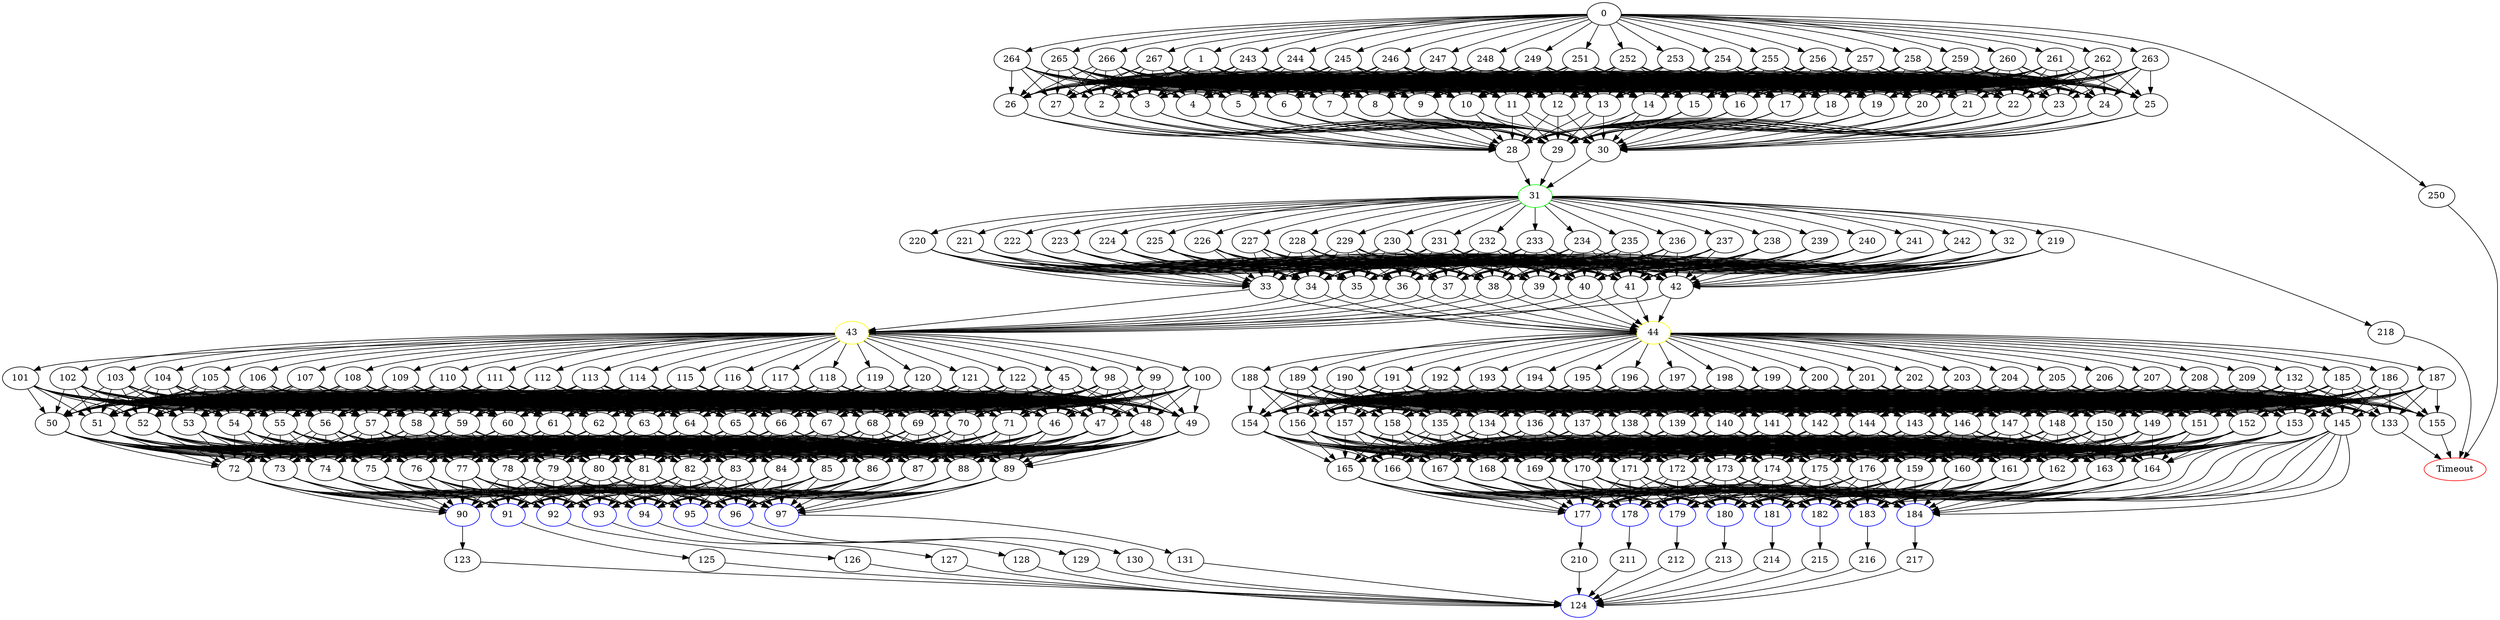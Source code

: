digraph G {
	0 -> 1;
	0 -> 243;
	0 -> 244;
	0 -> 245;
	0 -> 246;
	0 -> 247;
	0 -> 248;
	0 -> 249;
	0 -> 250;
	0 -> 251;
	0 -> 252;
	0 -> 253;
	0 -> 254;
	0 -> 255;
	0 -> 256;
	0 -> 257;
	0 -> 258;
	0 -> 259;
	0 -> 260;
	0 -> 261;
	0 -> 262;
	0 -> 263;
	0 -> 264;
	0 -> 265;
	0 -> 266;
	0 -> 267;
	1 -> 2;
	1 -> 3;
	1 -> 4;
	1 -> 5;
	1 -> 6;
	1 -> 7;
	1 -> 8;
	1 -> 9;
	1 -> 10;
	1 -> 11;
	1 -> 12;
	1 -> 13;
	1 -> 14;
	1 -> 15;
	1 -> 16;
	1 -> 17;
	1 -> 18;
	1 -> 19;
	1 -> 20;
	1 -> 21;
	1 -> 22;
	1 -> 23;
	1 -> 24;
	1 -> 25;
	1 -> 26;
	1 -> 27;
	2 -> 28;
	2 -> 29;
	2 -> 30;
	3 -> 28;
	3 -> 29;
	3 -> 30;
	4 -> 28;
	4 -> 29;
	4 -> 30;
	5 -> 28;
	5 -> 29;
	5 -> 30;
	6 -> 28;
	6 -> 29;
	6 -> 30;
	7 -> 28;
	7 -> 29;
	7 -> 30;
	8 -> 28;
	8 -> 29;
	8 -> 30;
	9 -> 28;
	9 -> 29;
	9 -> 30;
	10 -> 28;
	10 -> 29;
	10 -> 30;
	11 -> 28;
	11 -> 29;
	11 -> 30;
	12 -> 28;
	12 -> 29;
	12 -> 30;
	13 -> 28;
	13 -> 29;
	13 -> 30;
	14 -> 28;
	14 -> 29;
	14 -> 30;
	15 -> 28;
	15 -> 29;
	15 -> 30;
	16 -> 28;
	16 -> 29;
	16 -> 30;
	17 -> 28;
	17 -> 29;
	17 -> 30;
	18 -> 28;
	18 -> 29;
	18 -> 30;
	19 -> 28;
	19 -> 29;
	19 -> 30;
	20 -> 28;
	20 -> 29;
	20 -> 30;
	21 -> 28;
	21 -> 29;
	21 -> 30;
	22 -> 28;
	22 -> 29;
	22 -> 30;
	23 -> 28;
	23 -> 29;
	23 -> 30;
	24 -> 28;
	24 -> 29;
	24 -> 30;
	25 -> 28;
	25 -> 29;
	25 -> 30;
	26 -> 28;
	26 -> 29;
	26 -> 30;
	27 -> 28;
	27 -> 29;
	27 -> 30;
	28 -> "31";
31 [color=green];
	29 -> "31";
31 [color=green];
	30 -> "31";
31 [color=green];
	31 -> 32;
	31 -> 218;
	31 -> 219;
	31 -> 220;
	31 -> 221;
	31 -> 222;
	31 -> 223;
	31 -> 224;
	31 -> 225;
	31 -> 226;
	31 -> 227;
	31 -> 228;
	31 -> 229;
	31 -> 230;
	31 -> 231;
	31 -> 232;
	31 -> 233;
	31 -> 234;
	31 -> 235;
	31 -> 236;
	31 -> 237;
	31 -> 238;
	31 -> 239;
	31 -> 240;
	31 -> 241;
	31 -> 242;
	32 -> 33;
	32 -> 34;
	32 -> 35;
	32 -> 36;
	32 -> 37;
	32 -> 38;
	32 -> 39;
	32 -> 40;
	32 -> 41;
	32 -> 42;
	33 -> "43";
43 [color=yellow];
	33 -> "44";
44 [color=yellow];
	34 -> "43";
43 [color=yellow];
	34 -> "44";
44 [color=yellow];
	35 -> "43";
43 [color=yellow];
	35 -> "44";
44 [color=yellow];
	36 -> "43";
43 [color=yellow];
	36 -> "44";
44 [color=yellow];
	37 -> "43";
43 [color=yellow];
	37 -> "44";
44 [color=yellow];
	38 -> "43";
43 [color=yellow];
	38 -> "44";
44 [color=yellow];
	39 -> "43";
43 [color=yellow];
	39 -> "44";
44 [color=yellow];
	40 -> "43";
43 [color=yellow];
	40 -> "44";
44 [color=yellow];
	41 -> "43";
43 [color=yellow];
	41 -> "44";
44 [color=yellow];
	42 -> "43";
43 [color=yellow];
	42 -> "44";
44 [color=yellow];
	43 -> 45;
	43 -> 98;
	43 -> 99;
	43 -> 100;
	43 -> 101;
	43 -> 102;
	43 -> 103;
	43 -> 104;
	43 -> 105;
	43 -> 106;
	43 -> 107;
	43 -> 108;
	43 -> 109;
	43 -> 110;
	43 -> 111;
	43 -> 112;
	43 -> 113;
	43 -> 114;
	43 -> 115;
	43 -> 116;
	43 -> 117;
	43 -> 118;
	43 -> 119;
	43 -> 120;
	43 -> 121;
	43 -> 122;
	44 -> 132;
	44 -> 185;
	44 -> 186;
	44 -> 187;
	44 -> 188;
	44 -> 189;
	44 -> 190;
	44 -> 191;
	44 -> 192;
	44 -> 193;
	44 -> 194;
	44 -> 195;
	44 -> 196;
	44 -> 197;
	44 -> 198;
	44 -> 199;
	44 -> 200;
	44 -> 201;
	44 -> 202;
	44 -> 203;
	44 -> 204;
	44 -> 205;
	44 -> 206;
	44 -> 207;
	44 -> 208;
	44 -> 209;
	45 -> 46;
	45 -> 47;
	45 -> 48;
	45 -> 49;
	45 -> 50;
	45 -> 51;
	45 -> 52;
	45 -> 53;
	45 -> 54;
	45 -> 55;
	45 -> 56;
	45 -> 57;
	45 -> 58;
	45 -> 59;
	45 -> 60;
	45 -> 61;
	45 -> 62;
	45 -> 63;
	45 -> 64;
	45 -> 65;
	45 -> 66;
	45 -> 67;
	45 -> 68;
	45 -> 69;
	45 -> 70;
	45 -> 71;
	46 -> 72;
	46 -> 73;
	46 -> 74;
	46 -> 75;
	46 -> 76;
	46 -> 77;
	46 -> 78;
	46 -> 79;
	46 -> 80;
	46 -> 81;
	46 -> 82;
	46 -> 83;
	46 -> 84;
	46 -> 85;
	46 -> 86;
	46 -> 87;
	46 -> 88;
	46 -> 89;
	47 -> 72;
	47 -> 73;
	47 -> 74;
	47 -> 75;
	47 -> 76;
	47 -> 77;
	47 -> 78;
	47 -> 79;
	47 -> 80;
	47 -> 81;
	47 -> 82;
	47 -> 83;
	47 -> 84;
	47 -> 85;
	47 -> 86;
	47 -> 87;
	47 -> 88;
	47 -> 89;
	48 -> 72;
	48 -> 73;
	48 -> 74;
	48 -> 75;
	48 -> 76;
	48 -> 77;
	48 -> 78;
	48 -> 79;
	48 -> 80;
	48 -> 81;
	48 -> 82;
	48 -> 83;
	48 -> 84;
	48 -> 85;
	48 -> 86;
	48 -> 87;
	48 -> 88;
	48 -> 89;
	49 -> 72;
	49 -> 73;
	49 -> 74;
	49 -> 75;
	49 -> 76;
	49 -> 77;
	49 -> 78;
	49 -> 79;
	49 -> 80;
	49 -> 81;
	49 -> 82;
	49 -> 83;
	49 -> 84;
	49 -> 85;
	49 -> 86;
	49 -> 87;
	49 -> 88;
	49 -> 89;
	50 -> 72;
	50 -> 73;
	50 -> 74;
	50 -> 75;
	50 -> 76;
	50 -> 77;
	50 -> 78;
	50 -> 79;
	50 -> 80;
	50 -> 81;
	50 -> 82;
	50 -> 83;
	50 -> 84;
	50 -> 85;
	50 -> 86;
	50 -> 87;
	50 -> 88;
	50 -> 89;
	51 -> 72;
	51 -> 73;
	51 -> 74;
	51 -> 75;
	51 -> 76;
	51 -> 77;
	51 -> 78;
	51 -> 79;
	51 -> 80;
	51 -> 81;
	51 -> 82;
	51 -> 83;
	51 -> 84;
	51 -> 85;
	51 -> 86;
	51 -> 87;
	51 -> 88;
	51 -> 89;
	52 -> 72;
	52 -> 73;
	52 -> 74;
	52 -> 75;
	52 -> 76;
	52 -> 77;
	52 -> 78;
	52 -> 79;
	52 -> 80;
	52 -> 81;
	52 -> 82;
	52 -> 83;
	52 -> 84;
	52 -> 85;
	52 -> 86;
	52 -> 87;
	52 -> 88;
	52 -> 89;
	53 -> 72;
	53 -> 73;
	53 -> 74;
	53 -> 75;
	53 -> 76;
	53 -> 77;
	53 -> 78;
	53 -> 79;
	53 -> 80;
	53 -> 81;
	53 -> 82;
	53 -> 83;
	53 -> 84;
	53 -> 85;
	53 -> 86;
	53 -> 87;
	53 -> 88;
	53 -> 89;
	54 -> 72;
	54 -> 73;
	54 -> 74;
	54 -> 75;
	54 -> 76;
	54 -> 77;
	54 -> 78;
	54 -> 79;
	54 -> 80;
	54 -> 81;
	54 -> 82;
	54 -> 83;
	54 -> 84;
	54 -> 85;
	54 -> 86;
	54 -> 87;
	54 -> 88;
	54 -> 89;
	55 -> 72;
	55 -> 73;
	55 -> 74;
	55 -> 75;
	55 -> 76;
	55 -> 77;
	55 -> 78;
	55 -> 79;
	55 -> 80;
	55 -> 81;
	55 -> 82;
	55 -> 83;
	55 -> 84;
	55 -> 85;
	55 -> 86;
	55 -> 87;
	55 -> 88;
	55 -> 89;
	56 -> 72;
	56 -> 73;
	56 -> 74;
	56 -> 75;
	56 -> 76;
	56 -> 77;
	56 -> 78;
	56 -> 79;
	56 -> 80;
	56 -> 81;
	56 -> 82;
	56 -> 83;
	56 -> 84;
	56 -> 85;
	56 -> 86;
	56 -> 87;
	56 -> 88;
	56 -> 89;
	57 -> 72;
	57 -> 73;
	57 -> 74;
	57 -> 75;
	57 -> 76;
	57 -> 77;
	57 -> 78;
	57 -> 79;
	57 -> 80;
	57 -> 81;
	57 -> 82;
	57 -> 83;
	57 -> 84;
	57 -> 85;
	57 -> 86;
	57 -> 87;
	57 -> 88;
	57 -> 89;
	58 -> 72;
	58 -> 73;
	58 -> 74;
	58 -> 75;
	58 -> 76;
	58 -> 77;
	58 -> 78;
	58 -> 79;
	58 -> 80;
	58 -> 81;
	58 -> 82;
	58 -> 83;
	58 -> 84;
	58 -> 85;
	58 -> 86;
	58 -> 87;
	58 -> 88;
	58 -> 89;
	59 -> 72;
	59 -> 73;
	59 -> 74;
	59 -> 75;
	59 -> 76;
	59 -> 77;
	59 -> 78;
	59 -> 79;
	59 -> 80;
	59 -> 81;
	59 -> 82;
	59 -> 83;
	59 -> 84;
	59 -> 85;
	59 -> 86;
	59 -> 87;
	59 -> 88;
	59 -> 89;
	60 -> 72;
	60 -> 73;
	60 -> 74;
	60 -> 75;
	60 -> 76;
	60 -> 77;
	60 -> 78;
	60 -> 79;
	60 -> 80;
	60 -> 81;
	60 -> 82;
	60 -> 83;
	60 -> 84;
	60 -> 85;
	60 -> 86;
	60 -> 87;
	60 -> 88;
	60 -> 89;
	61 -> 72;
	61 -> 73;
	61 -> 74;
	61 -> 75;
	61 -> 76;
	61 -> 77;
	61 -> 78;
	61 -> 79;
	61 -> 80;
	61 -> 81;
	61 -> 82;
	61 -> 83;
	61 -> 84;
	61 -> 85;
	61 -> 86;
	61 -> 87;
	61 -> 88;
	61 -> 89;
	62 -> 72;
	62 -> 73;
	62 -> 74;
	62 -> 75;
	62 -> 76;
	62 -> 77;
	62 -> 78;
	62 -> 79;
	62 -> 80;
	62 -> 81;
	62 -> 82;
	62 -> 83;
	62 -> 84;
	62 -> 85;
	62 -> 86;
	62 -> 87;
	62 -> 88;
	62 -> 89;
	63 -> 72;
	63 -> 73;
	63 -> 74;
	63 -> 75;
	63 -> 76;
	63 -> 77;
	63 -> 78;
	63 -> 79;
	63 -> 80;
	63 -> 81;
	63 -> 82;
	63 -> 83;
	63 -> 84;
	63 -> 85;
	63 -> 86;
	63 -> 87;
	63 -> 88;
	63 -> 89;
	64 -> 72;
	64 -> 73;
	64 -> 74;
	64 -> 75;
	64 -> 76;
	64 -> 77;
	64 -> 78;
	64 -> 79;
	64 -> 80;
	64 -> 81;
	64 -> 82;
	64 -> 83;
	64 -> 84;
	64 -> 85;
	64 -> 86;
	64 -> 87;
	64 -> 88;
	64 -> 89;
	65 -> 72;
	65 -> 73;
	65 -> 74;
	65 -> 75;
	65 -> 76;
	65 -> 77;
	65 -> 78;
	65 -> 79;
	65 -> 80;
	65 -> 81;
	65 -> 82;
	65 -> 83;
	65 -> 84;
	65 -> 85;
	65 -> 86;
	65 -> 87;
	65 -> 88;
	65 -> 89;
	66 -> 72;
	66 -> 73;
	66 -> 74;
	66 -> 75;
	66 -> 76;
	66 -> 77;
	66 -> 78;
	66 -> 79;
	66 -> 80;
	66 -> 81;
	66 -> 82;
	66 -> 83;
	66 -> 84;
	66 -> 85;
	66 -> 86;
	66 -> 87;
	66 -> 88;
	66 -> 89;
	67 -> 72;
	67 -> 73;
	67 -> 74;
	67 -> 75;
	67 -> 76;
	67 -> 77;
	67 -> 78;
	67 -> 79;
	67 -> 80;
	67 -> 81;
	67 -> 82;
	67 -> 83;
	67 -> 84;
	67 -> 85;
	67 -> 86;
	67 -> 87;
	67 -> 88;
	67 -> 89;
	68 -> 72;
	68 -> 73;
	68 -> 74;
	68 -> 75;
	68 -> 76;
	68 -> 77;
	68 -> 78;
	68 -> 79;
	68 -> 80;
	68 -> 81;
	68 -> 82;
	68 -> 83;
	68 -> 84;
	68 -> 85;
	68 -> 86;
	68 -> 87;
	68 -> 88;
	68 -> 89;
	69 -> 72;
	69 -> 73;
	69 -> 74;
	69 -> 75;
	69 -> 76;
	69 -> 77;
	69 -> 78;
	69 -> 79;
	69 -> 80;
	69 -> 81;
	69 -> 82;
	69 -> 83;
	69 -> 84;
	69 -> 85;
	69 -> 86;
	69 -> 87;
	69 -> 88;
	69 -> 89;
	70 -> 72;
	70 -> 73;
	70 -> 74;
	70 -> 75;
	70 -> 76;
	70 -> 77;
	70 -> 78;
	70 -> 79;
	70 -> 80;
	70 -> 81;
	70 -> 82;
	70 -> 83;
	70 -> 84;
	70 -> 85;
	70 -> 86;
	70 -> 87;
	70 -> 88;
	70 -> 89;
	71 -> 72;
	71 -> 73;
	71 -> 74;
	71 -> 75;
	71 -> 76;
	71 -> 77;
	71 -> 78;
	71 -> 79;
	71 -> 80;
	71 -> 81;
	71 -> 82;
	71 -> 83;
	71 -> 84;
	71 -> 85;
	71 -> 86;
	71 -> 87;
	71 -> 88;
	71 -> 89;
	72 -> "90";
90 [color=blue];
	72 -> "91";
91 [color=blue];
	72 -> "92";
92 [color=blue];
	72 -> "93";
93 [color=blue];
	72 -> "94";
94 [color=blue];
	72 -> "95";
95 [color=blue];
	72 -> "96";
96 [color=blue];
	72 -> "97";
97 [color=blue];
	73 -> "90";
90 [color=blue];
	73 -> "91";
91 [color=blue];
	73 -> "92";
92 [color=blue];
	73 -> "93";
93 [color=blue];
	73 -> "94";
94 [color=blue];
	73 -> "95";
95 [color=blue];
	73 -> "96";
96 [color=blue];
	73 -> "97";
97 [color=blue];
	74 -> "90";
90 [color=blue];
	74 -> "91";
91 [color=blue];
	74 -> "92";
92 [color=blue];
	74 -> "93";
93 [color=blue];
	74 -> "94";
94 [color=blue];
	74 -> "95";
95 [color=blue];
	74 -> "96";
96 [color=blue];
	74 -> "97";
97 [color=blue];
	75 -> "90";
90 [color=blue];
	75 -> "91";
91 [color=blue];
	75 -> "92";
92 [color=blue];
	75 -> "93";
93 [color=blue];
	75 -> "94";
94 [color=blue];
	75 -> "95";
95 [color=blue];
	75 -> "96";
96 [color=blue];
	75 -> "97";
97 [color=blue];
	76 -> "90";
90 [color=blue];
	76 -> "91";
91 [color=blue];
	76 -> "92";
92 [color=blue];
	76 -> "93";
93 [color=blue];
	76 -> "94";
94 [color=blue];
	76 -> "95";
95 [color=blue];
	76 -> "96";
96 [color=blue];
	76 -> "97";
97 [color=blue];
	77 -> "90";
90 [color=blue];
	77 -> "91";
91 [color=blue];
	77 -> "92";
92 [color=blue];
	77 -> "93";
93 [color=blue];
	77 -> "94";
94 [color=blue];
	77 -> "95";
95 [color=blue];
	77 -> "96";
96 [color=blue];
	77 -> "97";
97 [color=blue];
	78 -> "90";
90 [color=blue];
	78 -> "91";
91 [color=blue];
	78 -> "92";
92 [color=blue];
	78 -> "93";
93 [color=blue];
	78 -> "94";
94 [color=blue];
	78 -> "95";
95 [color=blue];
	78 -> "96";
96 [color=blue];
	78 -> "97";
97 [color=blue];
	79 -> "90";
90 [color=blue];
	79 -> "91";
91 [color=blue];
	79 -> "92";
92 [color=blue];
	79 -> "93";
93 [color=blue];
	79 -> "94";
94 [color=blue];
	79 -> "95";
95 [color=blue];
	79 -> "96";
96 [color=blue];
	79 -> "97";
97 [color=blue];
	80 -> "90";
90 [color=blue];
	80 -> "91";
91 [color=blue];
	80 -> "92";
92 [color=blue];
	80 -> "93";
93 [color=blue];
	80 -> "94";
94 [color=blue];
	80 -> "95";
95 [color=blue];
	80 -> "96";
96 [color=blue];
	80 -> "97";
97 [color=blue];
	81 -> "90";
90 [color=blue];
	81 -> "91";
91 [color=blue];
	81 -> "92";
92 [color=blue];
	81 -> "93";
93 [color=blue];
	81 -> "94";
94 [color=blue];
	81 -> "95";
95 [color=blue];
	81 -> "96";
96 [color=blue];
	81 -> "97";
97 [color=blue];
	82 -> "90";
90 [color=blue];
	82 -> "91";
91 [color=blue];
	82 -> "92";
92 [color=blue];
	82 -> "93";
93 [color=blue];
	82 -> "94";
94 [color=blue];
	82 -> "95";
95 [color=blue];
	82 -> "96";
96 [color=blue];
	82 -> "97";
97 [color=blue];
	83 -> "90";
90 [color=blue];
	83 -> "91";
91 [color=blue];
	83 -> "92";
92 [color=blue];
	83 -> "93";
93 [color=blue];
	83 -> "94";
94 [color=blue];
	83 -> "95";
95 [color=blue];
	83 -> "96";
96 [color=blue];
	83 -> "97";
97 [color=blue];
	84 -> "90";
90 [color=blue];
	84 -> "91";
91 [color=blue];
	84 -> "92";
92 [color=blue];
	84 -> "93";
93 [color=blue];
	84 -> "94";
94 [color=blue];
	84 -> "95";
95 [color=blue];
	84 -> "96";
96 [color=blue];
	84 -> "97";
97 [color=blue];
	85 -> "90";
90 [color=blue];
	85 -> "91";
91 [color=blue];
	85 -> "92";
92 [color=blue];
	85 -> "93";
93 [color=blue];
	85 -> "94";
94 [color=blue];
	85 -> "95";
95 [color=blue];
	85 -> "96";
96 [color=blue];
	85 -> "97";
97 [color=blue];
	86 -> "90";
90 [color=blue];
	86 -> "91";
91 [color=blue];
	86 -> "92";
92 [color=blue];
	86 -> "93";
93 [color=blue];
	86 -> "94";
94 [color=blue];
	86 -> "95";
95 [color=blue];
	86 -> "96";
96 [color=blue];
	86 -> "97";
97 [color=blue];
	87 -> "90";
90 [color=blue];
	87 -> "91";
91 [color=blue];
	87 -> "92";
92 [color=blue];
	87 -> "93";
93 [color=blue];
	87 -> "94";
94 [color=blue];
	87 -> "95";
95 [color=blue];
	87 -> "96";
96 [color=blue];
	87 -> "97";
97 [color=blue];
	88 -> "90";
90 [color=blue];
	88 -> "91";
91 [color=blue];
	88 -> "92";
92 [color=blue];
	88 -> "93";
93 [color=blue];
	88 -> "94";
94 [color=blue];
	88 -> "95";
95 [color=blue];
	88 -> "96";
96 [color=blue];
	88 -> "97";
97 [color=blue];
	89 -> "90";
90 [color=blue];
	89 -> "91";
91 [color=blue];
	89 -> "92";
92 [color=blue];
	89 -> "93";
93 [color=blue];
	89 -> "94";
94 [color=blue];
	89 -> "95";
95 [color=blue];
	89 -> "96";
96 [color=blue];
	89 -> "97";
97 [color=blue];
	90 -> 123;
	91 -> 125;
	92 -> 126;
	93 -> 127;
	94 -> 128;
	95 -> 129;
	96 -> 130;
	97 -> 131;
	98 -> 46;
	98 -> 47;
	98 -> 48;
	98 -> 49;
	98 -> 50;
	98 -> 51;
	98 -> 52;
	98 -> 53;
	98 -> 54;
	98 -> 55;
	98 -> 56;
	98 -> 57;
	98 -> 58;
	98 -> 59;
	98 -> 60;
	98 -> 61;
	98 -> 62;
	98 -> 63;
	98 -> 64;
	98 -> 65;
	98 -> 66;
	98 -> 67;
	98 -> 68;
	98 -> 69;
	98 -> 70;
	98 -> 71;
	99 -> 46;
	99 -> 47;
	99 -> 48;
	99 -> 49;
	99 -> 50;
	99 -> 51;
	99 -> 52;
	99 -> 53;
	99 -> 54;
	99 -> 55;
	99 -> 56;
	99 -> 57;
	99 -> 58;
	99 -> 59;
	99 -> 60;
	99 -> 61;
	99 -> 62;
	99 -> 63;
	99 -> 64;
	99 -> 65;
	99 -> 66;
	99 -> 67;
	99 -> 68;
	99 -> 69;
	99 -> 70;
	99 -> 71;
	100 -> 46;
	100 -> 47;
	100 -> 48;
	100 -> 49;
	100 -> 50;
	100 -> 51;
	100 -> 52;
	100 -> 53;
	100 -> 54;
	100 -> 55;
	100 -> 56;
	100 -> 57;
	100 -> 58;
	100 -> 59;
	100 -> 60;
	100 -> 61;
	100 -> 62;
	100 -> 63;
	100 -> 64;
	100 -> 65;
	100 -> 66;
	100 -> 67;
	100 -> 68;
	100 -> 69;
	100 -> 70;
	100 -> 71;
	101 -> 46;
	101 -> 47;
	101 -> 48;
	101 -> 49;
	101 -> 50;
	101 -> 51;
	101 -> 52;
	101 -> 53;
	101 -> 54;
	101 -> 55;
	101 -> 56;
	101 -> 57;
	101 -> 58;
	101 -> 59;
	101 -> 60;
	101 -> 61;
	101 -> 62;
	101 -> 63;
	101 -> 64;
	101 -> 65;
	101 -> 66;
	101 -> 67;
	101 -> 68;
	101 -> 69;
	101 -> 70;
	101 -> 71;
	102 -> 46;
	102 -> 47;
	102 -> 48;
	102 -> 49;
	102 -> 50;
	102 -> 51;
	102 -> 52;
	102 -> 53;
	102 -> 54;
	102 -> 55;
	102 -> 56;
	102 -> 57;
	102 -> 58;
	102 -> 59;
	102 -> 60;
	102 -> 61;
	102 -> 62;
	102 -> 63;
	102 -> 64;
	102 -> 65;
	102 -> 66;
	102 -> 67;
	102 -> 68;
	102 -> 69;
	102 -> 70;
	102 -> 71;
	103 -> 46;
	103 -> 47;
	103 -> 48;
	103 -> 49;
	103 -> 50;
	103 -> 51;
	103 -> 52;
	103 -> 53;
	103 -> 54;
	103 -> 55;
	103 -> 56;
	103 -> 57;
	103 -> 58;
	103 -> 59;
	103 -> 60;
	103 -> 61;
	103 -> 62;
	103 -> 63;
	103 -> 64;
	103 -> 65;
	103 -> 66;
	103 -> 67;
	103 -> 68;
	103 -> 69;
	103 -> 70;
	103 -> 71;
	104 -> 46;
	104 -> 47;
	104 -> 48;
	104 -> 49;
	104 -> 50;
	104 -> 51;
	104 -> 52;
	104 -> 53;
	104 -> 54;
	104 -> 55;
	104 -> 56;
	104 -> 57;
	104 -> 58;
	104 -> 59;
	104 -> 60;
	104 -> 61;
	104 -> 62;
	104 -> 63;
	104 -> 64;
	104 -> 65;
	104 -> 66;
	104 -> 67;
	104 -> 68;
	104 -> 69;
	104 -> 70;
	104 -> 71;
	105 -> 46;
	105 -> 47;
	105 -> 48;
	105 -> 49;
	105 -> 50;
	105 -> 51;
	105 -> 52;
	105 -> 53;
	105 -> 54;
	105 -> 55;
	105 -> 56;
	105 -> 57;
	105 -> 58;
	105 -> 59;
	105 -> 60;
	105 -> 61;
	105 -> 62;
	105 -> 63;
	105 -> 64;
	105 -> 65;
	105 -> 66;
	105 -> 67;
	105 -> 68;
	105 -> 69;
	105 -> 70;
	105 -> 71;
	106 -> 46;
	106 -> 47;
	106 -> 48;
	106 -> 49;
	106 -> 50;
	106 -> 51;
	106 -> 52;
	106 -> 53;
	106 -> 54;
	106 -> 55;
	106 -> 56;
	106 -> 57;
	106 -> 58;
	106 -> 59;
	106 -> 60;
	106 -> 61;
	106 -> 62;
	106 -> 63;
	106 -> 64;
	106 -> 65;
	106 -> 66;
	106 -> 67;
	106 -> 68;
	106 -> 69;
	106 -> 70;
	106 -> 71;
	107 -> 46;
	107 -> 47;
	107 -> 48;
	107 -> 49;
	107 -> 50;
	107 -> 51;
	107 -> 52;
	107 -> 53;
	107 -> 54;
	107 -> 55;
	107 -> 56;
	107 -> 57;
	107 -> 58;
	107 -> 59;
	107 -> 60;
	107 -> 61;
	107 -> 62;
	107 -> 63;
	107 -> 64;
	107 -> 65;
	107 -> 66;
	107 -> 67;
	107 -> 68;
	107 -> 69;
	107 -> 70;
	107 -> 71;
	108 -> 46;
	108 -> 47;
	108 -> 48;
	108 -> 49;
	108 -> 50;
	108 -> 51;
	108 -> 52;
	108 -> 53;
	108 -> 54;
	108 -> 55;
	108 -> 56;
	108 -> 57;
	108 -> 58;
	108 -> 59;
	108 -> 60;
	108 -> 61;
	108 -> 62;
	108 -> 63;
	108 -> 64;
	108 -> 65;
	108 -> 66;
	108 -> 67;
	108 -> 68;
	108 -> 69;
	108 -> 70;
	108 -> 71;
	109 -> 46;
	109 -> 47;
	109 -> 48;
	109 -> 49;
	109 -> 50;
	109 -> 51;
	109 -> 52;
	109 -> 53;
	109 -> 54;
	109 -> 55;
	109 -> 56;
	109 -> 57;
	109 -> 58;
	109 -> 59;
	109 -> 60;
	109 -> 61;
	109 -> 62;
	109 -> 63;
	109 -> 64;
	109 -> 65;
	109 -> 66;
	109 -> 67;
	109 -> 68;
	109 -> 69;
	109 -> 70;
	109 -> 71;
	110 -> 46;
	110 -> 47;
	110 -> 48;
	110 -> 49;
	110 -> 50;
	110 -> 51;
	110 -> 52;
	110 -> 53;
	110 -> 54;
	110 -> 55;
	110 -> 56;
	110 -> 57;
	110 -> 58;
	110 -> 59;
	110 -> 60;
	110 -> 61;
	110 -> 62;
	110 -> 63;
	110 -> 64;
	110 -> 65;
	110 -> 66;
	110 -> 67;
	110 -> 68;
	110 -> 69;
	110 -> 70;
	110 -> 71;
	111 -> 46;
	111 -> 47;
	111 -> 48;
	111 -> 49;
	111 -> 50;
	111 -> 51;
	111 -> 52;
	111 -> 53;
	111 -> 54;
	111 -> 55;
	111 -> 56;
	111 -> 57;
	111 -> 58;
	111 -> 59;
	111 -> 60;
	111 -> 61;
	111 -> 62;
	111 -> 63;
	111 -> 64;
	111 -> 65;
	111 -> 66;
	111 -> 67;
	111 -> 68;
	111 -> 69;
	111 -> 70;
	111 -> 71;
	112 -> 46;
	112 -> 47;
	112 -> 48;
	112 -> 49;
	112 -> 50;
	112 -> 51;
	112 -> 52;
	112 -> 53;
	112 -> 54;
	112 -> 55;
	112 -> 56;
	112 -> 57;
	112 -> 58;
	112 -> 59;
	112 -> 60;
	112 -> 61;
	112 -> 62;
	112 -> 63;
	112 -> 64;
	112 -> 65;
	112 -> 66;
	112 -> 67;
	112 -> 68;
	112 -> 69;
	112 -> 70;
	112 -> 71;
	113 -> 46;
	113 -> 47;
	113 -> 48;
	113 -> 49;
	113 -> 50;
	113 -> 51;
	113 -> 52;
	113 -> 53;
	113 -> 54;
	113 -> 55;
	113 -> 56;
	113 -> 57;
	113 -> 58;
	113 -> 59;
	113 -> 60;
	113 -> 61;
	113 -> 62;
	113 -> 63;
	113 -> 64;
	113 -> 65;
	113 -> 66;
	113 -> 67;
	113 -> 68;
	113 -> 69;
	113 -> 70;
	113 -> 71;
	114 -> 46;
	114 -> 47;
	114 -> 48;
	114 -> 49;
	114 -> 50;
	114 -> 51;
	114 -> 52;
	114 -> 53;
	114 -> 54;
	114 -> 55;
	114 -> 56;
	114 -> 57;
	114 -> 58;
	114 -> 59;
	114 -> 60;
	114 -> 61;
	114 -> 62;
	114 -> 63;
	114 -> 64;
	114 -> 65;
	114 -> 66;
	114 -> 67;
	114 -> 68;
	114 -> 69;
	114 -> 70;
	114 -> 71;
	115 -> 46;
	115 -> 47;
	115 -> 48;
	115 -> 49;
	115 -> 50;
	115 -> 51;
	115 -> 52;
	115 -> 53;
	115 -> 54;
	115 -> 55;
	115 -> 56;
	115 -> 57;
	115 -> 58;
	115 -> 59;
	115 -> 60;
	115 -> 61;
	115 -> 62;
	115 -> 63;
	115 -> 64;
	115 -> 65;
	115 -> 66;
	115 -> 67;
	115 -> 68;
	115 -> 69;
	115 -> 70;
	115 -> 71;
	116 -> 46;
	116 -> 47;
	116 -> 48;
	116 -> 49;
	116 -> 50;
	116 -> 51;
	116 -> 52;
	116 -> 53;
	116 -> 54;
	116 -> 55;
	116 -> 56;
	116 -> 57;
	116 -> 58;
	116 -> 59;
	116 -> 60;
	116 -> 61;
	116 -> 62;
	116 -> 63;
	116 -> 64;
	116 -> 65;
	116 -> 66;
	116 -> 67;
	116 -> 68;
	116 -> 69;
	116 -> 70;
	116 -> 71;
	117 -> 46;
	117 -> 47;
	117 -> 48;
	117 -> 49;
	117 -> 50;
	117 -> 51;
	117 -> 52;
	117 -> 53;
	117 -> 54;
	117 -> 55;
	117 -> 56;
	117 -> 57;
	117 -> 58;
	117 -> 59;
	117 -> 60;
	117 -> 61;
	117 -> 62;
	117 -> 63;
	117 -> 64;
	117 -> 65;
	117 -> 66;
	117 -> 67;
	117 -> 68;
	117 -> 69;
	117 -> 70;
	117 -> 71;
	118 -> 46;
	118 -> 47;
	118 -> 48;
	118 -> 49;
	118 -> 50;
	118 -> 51;
	118 -> 52;
	118 -> 53;
	118 -> 54;
	118 -> 55;
	118 -> 56;
	118 -> 57;
	118 -> 58;
	118 -> 59;
	118 -> 60;
	118 -> 61;
	118 -> 62;
	118 -> 63;
	118 -> 64;
	118 -> 65;
	118 -> 66;
	118 -> 67;
	118 -> 68;
	118 -> 69;
	118 -> 70;
	118 -> 71;
	119 -> 46;
	119 -> 47;
	119 -> 48;
	119 -> 49;
	119 -> 50;
	119 -> 51;
	119 -> 52;
	119 -> 53;
	119 -> 54;
	119 -> 55;
	119 -> 56;
	119 -> 57;
	119 -> 58;
	119 -> 59;
	119 -> 60;
	119 -> 61;
	119 -> 62;
	119 -> 63;
	119 -> 64;
	119 -> 65;
	119 -> 66;
	119 -> 67;
	119 -> 68;
	119 -> 69;
	119 -> 70;
	119 -> 71;
	120 -> 46;
	120 -> 47;
	120 -> 48;
	120 -> 49;
	120 -> 50;
	120 -> 51;
	120 -> 52;
	120 -> 53;
	120 -> 54;
	120 -> 55;
	120 -> 56;
	120 -> 57;
	120 -> 58;
	120 -> 59;
	120 -> 60;
	120 -> 61;
	120 -> 62;
	120 -> 63;
	120 -> 64;
	120 -> 65;
	120 -> 66;
	120 -> 67;
	120 -> 68;
	120 -> 69;
	120 -> 70;
	120 -> 71;
	121 -> 46;
	121 -> 47;
	121 -> 48;
	121 -> 49;
	121 -> 50;
	121 -> 51;
	121 -> 52;
	121 -> 53;
	121 -> 54;
	121 -> 55;
	121 -> 56;
	121 -> 57;
	121 -> 58;
	121 -> 59;
	121 -> 60;
	121 -> 61;
	121 -> 62;
	121 -> 63;
	121 -> 64;
	121 -> 65;
	121 -> 66;
	121 -> 67;
	121 -> 68;
	121 -> 69;
	121 -> 70;
	121 -> 71;
	122 -> 46;
	122 -> 47;
	122 -> 48;
	122 -> 49;
	122 -> 50;
	122 -> 51;
	122 -> 52;
	122 -> 53;
	122 -> 54;
	122 -> 55;
	122 -> 56;
	122 -> 57;
	122 -> 58;
	122 -> 59;
	122 -> 60;
	122 -> 61;
	122 -> 62;
	122 -> 63;
	122 -> 64;
	122 -> 65;
	122 -> 66;
	122 -> 67;
	122 -> 68;
	122 -> 69;
	122 -> 70;
	122 -> 71;
	123 -> "124";
124 [color=blue];
	125 -> "124";
124 [color=blue];
	126 -> "124";
124 [color=blue];
	127 -> "124";
124 [color=blue];
	128 -> "124";
124 [color=blue];
	129 -> "124";
124 [color=blue];
	130 -> "124";
124 [color=blue];
	131 -> "124";
124 [color=blue];
	132 -> 133;
	132 -> 134;
	132 -> 135;
	132 -> 136;
	132 -> 137;
	132 -> 138;
	132 -> 139;
	132 -> 140;
	132 -> 141;
	132 -> 142;
	132 -> 143;
	132 -> 144;
	132 -> 145;
	132 -> 146;
	132 -> 147;
	132 -> 148;
	132 -> 149;
	132 -> 150;
	132 -> 151;
	132 -> 152;
	132 -> 153;
	132 -> 154;
	132 -> 155;
	132 -> 156;
	132 -> 157;
	132 -> 158;
	133 -> "Timeout";
Timeout [color=red];
	134 -> 159;
	134 -> 160;
	134 -> 161;
	134 -> 162;
	134 -> 163;
	134 -> 164;
	134 -> 165;
	134 -> 166;
	134 -> 167;
	134 -> 168;
	134 -> 169;
	134 -> 170;
	134 -> 171;
	134 -> 172;
	134 -> 173;
	134 -> 174;
	134 -> 175;
	134 -> 176;
	135 -> 159;
	135 -> 160;
	135 -> 161;
	135 -> 162;
	135 -> 163;
	135 -> 164;
	135 -> 165;
	135 -> 166;
	135 -> 167;
	135 -> 168;
	135 -> 169;
	135 -> 170;
	135 -> 171;
	135 -> 172;
	135 -> 173;
	135 -> 174;
	135 -> 175;
	135 -> 176;
	136 -> 159;
	136 -> 160;
	136 -> 161;
	136 -> 162;
	136 -> 163;
	136 -> 164;
	136 -> 165;
	136 -> 166;
	136 -> 167;
	136 -> 168;
	136 -> 169;
	136 -> 170;
	136 -> 171;
	136 -> 172;
	136 -> 173;
	136 -> 174;
	136 -> 175;
	136 -> 176;
	137 -> 159;
	137 -> 160;
	137 -> 161;
	137 -> 162;
	137 -> 163;
	137 -> 164;
	137 -> 165;
	137 -> 166;
	137 -> 167;
	137 -> 168;
	137 -> 169;
	137 -> 170;
	137 -> 171;
	137 -> 172;
	137 -> 173;
	137 -> 174;
	137 -> 175;
	137 -> 176;
	138 -> 159;
	138 -> 160;
	138 -> 161;
	138 -> 162;
	138 -> 163;
	138 -> 164;
	138 -> 165;
	138 -> 166;
	138 -> 167;
	138 -> 168;
	138 -> 169;
	138 -> 170;
	138 -> 171;
	138 -> 172;
	138 -> 173;
	138 -> 174;
	138 -> 175;
	138 -> 176;
	139 -> 159;
	139 -> 160;
	139 -> 161;
	139 -> 162;
	139 -> 163;
	139 -> 164;
	139 -> 165;
	139 -> 166;
	139 -> 167;
	139 -> 168;
	139 -> 169;
	139 -> 170;
	139 -> 171;
	139 -> 172;
	139 -> 173;
	139 -> 174;
	139 -> 175;
	139 -> 176;
	140 -> 159;
	140 -> 160;
	140 -> 161;
	140 -> 162;
	140 -> 163;
	140 -> 164;
	140 -> 165;
	140 -> 166;
	140 -> 167;
	140 -> 168;
	140 -> 169;
	140 -> 170;
	140 -> 171;
	140 -> 172;
	140 -> 173;
	140 -> 174;
	140 -> 175;
	140 -> 176;
	141 -> 159;
	141 -> 160;
	141 -> 161;
	141 -> 162;
	141 -> 163;
	141 -> 164;
	141 -> 165;
	141 -> 166;
	141 -> 167;
	141 -> 168;
	141 -> 169;
	141 -> 170;
	141 -> 171;
	141 -> 172;
	141 -> 173;
	141 -> 174;
	141 -> 175;
	141 -> 176;
	142 -> 159;
	142 -> 160;
	142 -> 161;
	142 -> 162;
	142 -> 163;
	142 -> 164;
	142 -> 165;
	142 -> 166;
	142 -> 167;
	142 -> 168;
	142 -> 169;
	142 -> 170;
	142 -> 171;
	142 -> 172;
	142 -> 173;
	142 -> 174;
	142 -> 175;
	142 -> 176;
	143 -> 159;
	143 -> 160;
	143 -> 161;
	143 -> 162;
	143 -> 163;
	143 -> 164;
	143 -> 165;
	143 -> 166;
	143 -> 167;
	143 -> 168;
	143 -> 169;
	143 -> 170;
	143 -> 171;
	143 -> 172;
	143 -> 173;
	143 -> 174;
	143 -> 175;
	143 -> 176;
	144 -> 159;
	144 -> 160;
	144 -> 161;
	144 -> 162;
	144 -> 163;
	144 -> 164;
	144 -> 165;
	144 -> 166;
	144 -> 167;
	144 -> 168;
	144 -> 169;
	144 -> 170;
	144 -> 171;
	144 -> 172;
	144 -> 173;
	144 -> 174;
	144 -> 175;
	144 -> 176;
	145 -> "177";
177 [color=blue];
	145 -> "178";
178 [color=blue];
	145 -> "179";
179 [color=blue];
	145 -> "180";
180 [color=blue];
	145 -> "181";
181 [color=blue];
	145 -> "182";
182 [color=blue];
	145 -> "183";
183 [color=blue];
	145 -> "184";
184 [color=blue];
	146 -> 159;
	146 -> 160;
	146 -> 161;
	146 -> 162;
	146 -> 163;
	146 -> 164;
	146 -> 165;
	146 -> 166;
	146 -> 167;
	146 -> 168;
	146 -> 169;
	146 -> 170;
	146 -> 171;
	146 -> 172;
	146 -> 173;
	146 -> 174;
	146 -> 175;
	146 -> 176;
	147 -> 159;
	147 -> 160;
	147 -> 161;
	147 -> 162;
	147 -> 163;
	147 -> 164;
	147 -> 165;
	147 -> 166;
	147 -> 167;
	147 -> 168;
	147 -> 169;
	147 -> 170;
	147 -> 171;
	147 -> 172;
	147 -> 173;
	147 -> 174;
	147 -> 175;
	147 -> 176;
	148 -> 159;
	148 -> 160;
	148 -> 161;
	148 -> 162;
	148 -> 163;
	148 -> 164;
	148 -> 165;
	148 -> 166;
	148 -> 167;
	148 -> 168;
	148 -> 169;
	148 -> 170;
	148 -> 171;
	148 -> 172;
	148 -> 173;
	148 -> 174;
	148 -> 175;
	148 -> 176;
	149 -> 159;
	149 -> 160;
	149 -> 161;
	149 -> 162;
	149 -> 163;
	149 -> 164;
	149 -> 165;
	149 -> 166;
	149 -> 167;
	149 -> 168;
	149 -> 169;
	149 -> 170;
	149 -> 171;
	149 -> 172;
	149 -> 173;
	149 -> 174;
	149 -> 175;
	149 -> 176;
	150 -> 159;
	150 -> 160;
	150 -> 161;
	150 -> 162;
	150 -> 163;
	150 -> 164;
	150 -> 165;
	150 -> 166;
	150 -> 167;
	150 -> 168;
	150 -> 169;
	150 -> 170;
	150 -> 171;
	150 -> 172;
	150 -> 173;
	150 -> 174;
	150 -> 175;
	150 -> 176;
	151 -> 159;
	151 -> 160;
	151 -> 161;
	151 -> 162;
	151 -> 163;
	151 -> 164;
	151 -> 165;
	151 -> 166;
	151 -> 167;
	151 -> 168;
	151 -> 169;
	151 -> 170;
	151 -> 171;
	151 -> 172;
	151 -> 173;
	151 -> 174;
	151 -> 175;
	151 -> 176;
	152 -> 159;
	152 -> 160;
	152 -> 161;
	152 -> 162;
	152 -> 163;
	152 -> 164;
	152 -> 165;
	152 -> 166;
	152 -> 167;
	152 -> 168;
	152 -> 169;
	152 -> 170;
	152 -> 171;
	152 -> 172;
	152 -> 173;
	152 -> 174;
	152 -> 175;
	152 -> 176;
	153 -> 159;
	153 -> 160;
	153 -> 161;
	153 -> 162;
	153 -> 163;
	153 -> 164;
	153 -> 165;
	153 -> 166;
	153 -> 167;
	153 -> 168;
	153 -> 169;
	153 -> 170;
	153 -> 171;
	153 -> 172;
	153 -> 173;
	153 -> 174;
	153 -> 175;
	153 -> 176;
	154 -> 159;
	154 -> 160;
	154 -> 161;
	154 -> 162;
	154 -> 163;
	154 -> 164;
	154 -> 165;
	154 -> 166;
	154 -> 167;
	154 -> 168;
	154 -> 169;
	154 -> 170;
	154 -> 171;
	154 -> 172;
	154 -> 173;
	154 -> 174;
	154 -> 175;
	154 -> 176;
	155 -> "Timeout";
Timeout [color=red];
	156 -> 159;
	156 -> 160;
	156 -> 161;
	156 -> 162;
	156 -> 163;
	156 -> 164;
	156 -> 165;
	156 -> 166;
	156 -> 167;
	156 -> 168;
	156 -> 169;
	156 -> 170;
	156 -> 171;
	156 -> 172;
	156 -> 173;
	156 -> 174;
	156 -> 175;
	156 -> 176;
	157 -> 159;
	157 -> 160;
	157 -> 161;
	157 -> 162;
	157 -> 163;
	157 -> 164;
	157 -> 165;
	157 -> 166;
	157 -> 167;
	157 -> 168;
	157 -> 169;
	157 -> 170;
	157 -> 171;
	157 -> 172;
	157 -> 173;
	157 -> 174;
	157 -> 175;
	157 -> 176;
	158 -> 159;
	158 -> 160;
	158 -> 161;
	158 -> 162;
	158 -> 163;
	158 -> 164;
	158 -> 165;
	158 -> 166;
	158 -> 167;
	158 -> 168;
	158 -> 169;
	158 -> 170;
	158 -> 171;
	158 -> 172;
	158 -> 173;
	158 -> 174;
	158 -> 175;
	158 -> 176;
	159 -> "177";
177 [color=blue];
	159 -> "178";
178 [color=blue];
	159 -> "179";
179 [color=blue];
	159 -> "180";
180 [color=blue];
	159 -> "181";
181 [color=blue];
	159 -> "182";
182 [color=blue];
	159 -> "183";
183 [color=blue];
	159 -> "184";
184 [color=blue];
	160 -> "177";
177 [color=blue];
	160 -> "178";
178 [color=blue];
	160 -> "179";
179 [color=blue];
	160 -> "180";
180 [color=blue];
	160 -> "181";
181 [color=blue];
	160 -> "182";
182 [color=blue];
	160 -> "183";
183 [color=blue];
	160 -> "184";
184 [color=blue];
	161 -> "177";
177 [color=blue];
	161 -> "178";
178 [color=blue];
	161 -> "179";
179 [color=blue];
	161 -> "180";
180 [color=blue];
	161 -> "181";
181 [color=blue];
	161 -> "182";
182 [color=blue];
	161 -> "183";
183 [color=blue];
	161 -> "184";
184 [color=blue];
	162 -> "177";
177 [color=blue];
	162 -> "178";
178 [color=blue];
	162 -> "179";
179 [color=blue];
	162 -> "180";
180 [color=blue];
	162 -> "181";
181 [color=blue];
	162 -> "182";
182 [color=blue];
	162 -> "183";
183 [color=blue];
	162 -> "184";
184 [color=blue];
	163 -> "177";
177 [color=blue];
	163 -> "178";
178 [color=blue];
	163 -> "179";
179 [color=blue];
	163 -> "180";
180 [color=blue];
	163 -> "181";
181 [color=blue];
	163 -> "182";
182 [color=blue];
	163 -> "183";
183 [color=blue];
	163 -> "184";
184 [color=blue];
	164 -> "177";
177 [color=blue];
	164 -> "178";
178 [color=blue];
	164 -> "179";
179 [color=blue];
	164 -> "180";
180 [color=blue];
	164 -> "181";
181 [color=blue];
	164 -> "182";
182 [color=blue];
	164 -> "183";
183 [color=blue];
	164 -> "184";
184 [color=blue];
	165 -> "177";
177 [color=blue];
	165 -> "178";
178 [color=blue];
	165 -> "179";
179 [color=blue];
	165 -> "180";
180 [color=blue];
	165 -> "181";
181 [color=blue];
	165 -> "182";
182 [color=blue];
	165 -> "183";
183 [color=blue];
	165 -> "184";
184 [color=blue];
	166 -> "177";
177 [color=blue];
	166 -> "178";
178 [color=blue];
	166 -> "179";
179 [color=blue];
	166 -> "180";
180 [color=blue];
	166 -> "181";
181 [color=blue];
	166 -> "182";
182 [color=blue];
	166 -> "183";
183 [color=blue];
	166 -> "184";
184 [color=blue];
	167 -> "177";
177 [color=blue];
	167 -> "178";
178 [color=blue];
	167 -> "179";
179 [color=blue];
	167 -> "180";
180 [color=blue];
	167 -> "181";
181 [color=blue];
	167 -> "182";
182 [color=blue];
	167 -> "183";
183 [color=blue];
	167 -> "184";
184 [color=blue];
	168 -> "177";
177 [color=blue];
	168 -> "178";
178 [color=blue];
	168 -> "179";
179 [color=blue];
	168 -> "180";
180 [color=blue];
	168 -> "181";
181 [color=blue];
	168 -> "182";
182 [color=blue];
	168 -> "183";
183 [color=blue];
	168 -> "184";
184 [color=blue];
	169 -> "177";
177 [color=blue];
	169 -> "178";
178 [color=blue];
	169 -> "179";
179 [color=blue];
	169 -> "180";
180 [color=blue];
	169 -> "181";
181 [color=blue];
	169 -> "182";
182 [color=blue];
	169 -> "183";
183 [color=blue];
	169 -> "184";
184 [color=blue];
	170 -> "177";
177 [color=blue];
	170 -> "178";
178 [color=blue];
	170 -> "179";
179 [color=blue];
	170 -> "180";
180 [color=blue];
	170 -> "181";
181 [color=blue];
	170 -> "182";
182 [color=blue];
	170 -> "183";
183 [color=blue];
	170 -> "184";
184 [color=blue];
	171 -> "177";
177 [color=blue];
	171 -> "178";
178 [color=blue];
	171 -> "179";
179 [color=blue];
	171 -> "180";
180 [color=blue];
	171 -> "181";
181 [color=blue];
	171 -> "182";
182 [color=blue];
	171 -> "183";
183 [color=blue];
	171 -> "184";
184 [color=blue];
	172 -> "177";
177 [color=blue];
	172 -> "178";
178 [color=blue];
	172 -> "179";
179 [color=blue];
	172 -> "180";
180 [color=blue];
	172 -> "181";
181 [color=blue];
	172 -> "182";
182 [color=blue];
	172 -> "183";
183 [color=blue];
	172 -> "184";
184 [color=blue];
	173 -> "177";
177 [color=blue];
	173 -> "178";
178 [color=blue];
	173 -> "179";
179 [color=blue];
	173 -> "180";
180 [color=blue];
	173 -> "181";
181 [color=blue];
	173 -> "182";
182 [color=blue];
	173 -> "183";
183 [color=blue];
	173 -> "184";
184 [color=blue];
	174 -> "177";
177 [color=blue];
	174 -> "178";
178 [color=blue];
	174 -> "179";
179 [color=blue];
	174 -> "180";
180 [color=blue];
	174 -> "181";
181 [color=blue];
	174 -> "182";
182 [color=blue];
	174 -> "183";
183 [color=blue];
	174 -> "184";
184 [color=blue];
	175 -> "177";
177 [color=blue];
	175 -> "178";
178 [color=blue];
	175 -> "179";
179 [color=blue];
	175 -> "180";
180 [color=blue];
	175 -> "181";
181 [color=blue];
	175 -> "182";
182 [color=blue];
	175 -> "183";
183 [color=blue];
	175 -> "184";
184 [color=blue];
	176 -> "177";
177 [color=blue];
	176 -> "178";
178 [color=blue];
	176 -> "179";
179 [color=blue];
	176 -> "180";
180 [color=blue];
	176 -> "181";
181 [color=blue];
	176 -> "182";
182 [color=blue];
	176 -> "183";
183 [color=blue];
	176 -> "184";
184 [color=blue];
	177 -> 210;
	178 -> 211;
	179 -> 212;
	180 -> 213;
	181 -> 214;
	182 -> 215;
	183 -> 216;
	184 -> 217;
	185 -> 133;
	185 -> 134;
	185 -> 135;
	185 -> 136;
	185 -> 137;
	185 -> 138;
	185 -> 139;
	185 -> 140;
	185 -> 141;
	185 -> 142;
	185 -> 143;
	185 -> 144;
	185 -> 145;
	185 -> 146;
	185 -> 147;
	185 -> 148;
	185 -> 149;
	185 -> 150;
	185 -> 151;
	185 -> 152;
	185 -> 153;
	185 -> 154;
	185 -> 155;
	185 -> 156;
	185 -> 157;
	185 -> 158;
	186 -> 133;
	186 -> 134;
	186 -> 135;
	186 -> 136;
	186 -> 137;
	186 -> 138;
	186 -> 139;
	186 -> 140;
	186 -> 141;
	186 -> 142;
	186 -> 143;
	186 -> 144;
	186 -> 145;
	186 -> 146;
	186 -> 147;
	186 -> 148;
	186 -> 149;
	186 -> 150;
	186 -> 151;
	186 -> 152;
	186 -> 153;
	186 -> 154;
	186 -> 155;
	186 -> 156;
	186 -> 157;
	186 -> 158;
	187 -> 133;
	187 -> 134;
	187 -> 135;
	187 -> 136;
	187 -> 137;
	187 -> 138;
	187 -> 139;
	187 -> 140;
	187 -> 141;
	187 -> 142;
	187 -> 143;
	187 -> 144;
	187 -> 145;
	187 -> 146;
	187 -> 147;
	187 -> 148;
	187 -> 149;
	187 -> 150;
	187 -> 151;
	187 -> 152;
	187 -> 153;
	187 -> 154;
	187 -> 155;
	187 -> 156;
	187 -> 157;
	187 -> 158;
	188 -> 133;
	188 -> 134;
	188 -> 135;
	188 -> 136;
	188 -> 137;
	188 -> 138;
	188 -> 139;
	188 -> 140;
	188 -> 141;
	188 -> 142;
	188 -> 143;
	188 -> 144;
	188 -> 145;
	188 -> 146;
	188 -> 147;
	188 -> 148;
	188 -> 149;
	188 -> 150;
	188 -> 151;
	188 -> 152;
	188 -> 153;
	188 -> 154;
	188 -> 155;
	188 -> 156;
	188 -> 157;
	188 -> 158;
	189 -> 133;
	189 -> 134;
	189 -> 135;
	189 -> 136;
	189 -> 137;
	189 -> 138;
	189 -> 139;
	189 -> 140;
	189 -> 141;
	189 -> 142;
	189 -> 143;
	189 -> 144;
	189 -> 145;
	189 -> 146;
	189 -> 147;
	189 -> 148;
	189 -> 149;
	189 -> 150;
	189 -> 151;
	189 -> 152;
	189 -> 153;
	189 -> 154;
	189 -> 155;
	189 -> 156;
	189 -> 157;
	189 -> 158;
	190 -> 133;
	190 -> 134;
	190 -> 135;
	190 -> 136;
	190 -> 137;
	190 -> 138;
	190 -> 139;
	190 -> 140;
	190 -> 141;
	190 -> 142;
	190 -> 143;
	190 -> 144;
	190 -> 145;
	190 -> 146;
	190 -> 147;
	190 -> 148;
	190 -> 149;
	190 -> 150;
	190 -> 151;
	190 -> 152;
	190 -> 153;
	190 -> 154;
	190 -> 155;
	190 -> 156;
	190 -> 157;
	190 -> 158;
	191 -> 133;
	191 -> 134;
	191 -> 135;
	191 -> 136;
	191 -> 137;
	191 -> 138;
	191 -> 139;
	191 -> 140;
	191 -> 141;
	191 -> 142;
	191 -> 143;
	191 -> 144;
	191 -> 145;
	191 -> 146;
	191 -> 147;
	191 -> 148;
	191 -> 149;
	191 -> 150;
	191 -> 151;
	191 -> 152;
	191 -> 153;
	191 -> 154;
	191 -> 155;
	191 -> 156;
	191 -> 157;
	191 -> 158;
	192 -> 133;
	192 -> 134;
	192 -> 135;
	192 -> 136;
	192 -> 137;
	192 -> 138;
	192 -> 139;
	192 -> 140;
	192 -> 141;
	192 -> 142;
	192 -> 143;
	192 -> 144;
	192 -> 145;
	192 -> 146;
	192 -> 147;
	192 -> 148;
	192 -> 149;
	192 -> 150;
	192 -> 151;
	192 -> 152;
	192 -> 153;
	192 -> 154;
	192 -> 155;
	192 -> 156;
	192 -> 157;
	192 -> 158;
	193 -> 133;
	193 -> 134;
	193 -> 135;
	193 -> 136;
	193 -> 137;
	193 -> 138;
	193 -> 139;
	193 -> 140;
	193 -> 141;
	193 -> 142;
	193 -> 143;
	193 -> 144;
	193 -> 145;
	193 -> 146;
	193 -> 147;
	193 -> 148;
	193 -> 149;
	193 -> 150;
	193 -> 151;
	193 -> 152;
	193 -> 153;
	193 -> 154;
	193 -> 155;
	193 -> 156;
	193 -> 157;
	193 -> 158;
	194 -> 133;
	194 -> 134;
	194 -> 135;
	194 -> 136;
	194 -> 137;
	194 -> 138;
	194 -> 139;
	194 -> 140;
	194 -> 141;
	194 -> 142;
	194 -> 143;
	194 -> 144;
	194 -> 145;
	194 -> 146;
	194 -> 147;
	194 -> 148;
	194 -> 149;
	194 -> 150;
	194 -> 151;
	194 -> 152;
	194 -> 153;
	194 -> 154;
	194 -> 155;
	194 -> 156;
	194 -> 157;
	194 -> 158;
	195 -> 133;
	195 -> 134;
	195 -> 135;
	195 -> 136;
	195 -> 137;
	195 -> 138;
	195 -> 139;
	195 -> 140;
	195 -> 141;
	195 -> 142;
	195 -> 143;
	195 -> 144;
	195 -> 145;
	195 -> 146;
	195 -> 147;
	195 -> 148;
	195 -> 149;
	195 -> 150;
	195 -> 151;
	195 -> 152;
	195 -> 153;
	195 -> 154;
	195 -> 155;
	195 -> 156;
	195 -> 157;
	195 -> 158;
	196 -> 133;
	196 -> 134;
	196 -> 135;
	196 -> 136;
	196 -> 137;
	196 -> 138;
	196 -> 139;
	196 -> 140;
	196 -> 141;
	196 -> 142;
	196 -> 143;
	196 -> 144;
	196 -> 145;
	196 -> 146;
	196 -> 147;
	196 -> 148;
	196 -> 149;
	196 -> 150;
	196 -> 151;
	196 -> 152;
	196 -> 153;
	196 -> 154;
	196 -> 155;
	196 -> 156;
	196 -> 157;
	196 -> 158;
	197 -> 133;
	197 -> 134;
	197 -> 135;
	197 -> 136;
	197 -> 137;
	197 -> 138;
	197 -> 139;
	197 -> 140;
	197 -> 141;
	197 -> 142;
	197 -> 143;
	197 -> 144;
	197 -> 145;
	197 -> 146;
	197 -> 147;
	197 -> 148;
	197 -> 149;
	197 -> 150;
	197 -> 151;
	197 -> 152;
	197 -> 153;
	197 -> 154;
	197 -> 155;
	197 -> 156;
	197 -> 157;
	197 -> 158;
	198 -> 133;
	198 -> 134;
	198 -> 135;
	198 -> 136;
	198 -> 137;
	198 -> 138;
	198 -> 139;
	198 -> 140;
	198 -> 141;
	198 -> 142;
	198 -> 143;
	198 -> 144;
	198 -> 145;
	198 -> 146;
	198 -> 147;
	198 -> 148;
	198 -> 149;
	198 -> 150;
	198 -> 151;
	198 -> 152;
	198 -> 153;
	198 -> 154;
	198 -> 155;
	198 -> 156;
	198 -> 157;
	198 -> 158;
	199 -> 133;
	199 -> 134;
	199 -> 135;
	199 -> 136;
	199 -> 137;
	199 -> 138;
	199 -> 139;
	199 -> 140;
	199 -> 141;
	199 -> 142;
	199 -> 143;
	199 -> 144;
	199 -> 145;
	199 -> 146;
	199 -> 147;
	199 -> 148;
	199 -> 149;
	199 -> 150;
	199 -> 151;
	199 -> 152;
	199 -> 153;
	199 -> 154;
	199 -> 155;
	199 -> 156;
	199 -> 157;
	199 -> 158;
	200 -> 133;
	200 -> 134;
	200 -> 135;
	200 -> 136;
	200 -> 137;
	200 -> 138;
	200 -> 139;
	200 -> 140;
	200 -> 141;
	200 -> 142;
	200 -> 143;
	200 -> 144;
	200 -> 145;
	200 -> 146;
	200 -> 147;
	200 -> 148;
	200 -> 149;
	200 -> 150;
	200 -> 151;
	200 -> 152;
	200 -> 153;
	200 -> 154;
	200 -> 155;
	200 -> 156;
	200 -> 157;
	200 -> 158;
	201 -> 133;
	201 -> 134;
	201 -> 135;
	201 -> 136;
	201 -> 137;
	201 -> 138;
	201 -> 139;
	201 -> 140;
	201 -> 141;
	201 -> 142;
	201 -> 143;
	201 -> 144;
	201 -> 145;
	201 -> 146;
	201 -> 147;
	201 -> 148;
	201 -> 149;
	201 -> 150;
	201 -> 151;
	201 -> 152;
	201 -> 153;
	201 -> 154;
	201 -> 155;
	201 -> 156;
	201 -> 157;
	201 -> 158;
	202 -> 133;
	202 -> 134;
	202 -> 135;
	202 -> 136;
	202 -> 137;
	202 -> 138;
	202 -> 139;
	202 -> 140;
	202 -> 141;
	202 -> 142;
	202 -> 143;
	202 -> 144;
	202 -> 145;
	202 -> 146;
	202 -> 147;
	202 -> 148;
	202 -> 149;
	202 -> 150;
	202 -> 151;
	202 -> 152;
	202 -> 153;
	202 -> 154;
	202 -> 155;
	202 -> 156;
	202 -> 157;
	202 -> 158;
	203 -> 133;
	203 -> 134;
	203 -> 135;
	203 -> 136;
	203 -> 137;
	203 -> 138;
	203 -> 139;
	203 -> 140;
	203 -> 141;
	203 -> 142;
	203 -> 143;
	203 -> 144;
	203 -> 145;
	203 -> 146;
	203 -> 147;
	203 -> 148;
	203 -> 149;
	203 -> 150;
	203 -> 151;
	203 -> 152;
	203 -> 153;
	203 -> 154;
	203 -> 155;
	203 -> 156;
	203 -> 157;
	203 -> 158;
	204 -> 133;
	204 -> 134;
	204 -> 135;
	204 -> 136;
	204 -> 137;
	204 -> 138;
	204 -> 139;
	204 -> 140;
	204 -> 141;
	204 -> 142;
	204 -> 143;
	204 -> 144;
	204 -> 145;
	204 -> 146;
	204 -> 147;
	204 -> 148;
	204 -> 149;
	204 -> 150;
	204 -> 151;
	204 -> 152;
	204 -> 153;
	204 -> 154;
	204 -> 155;
	204 -> 156;
	204 -> 157;
	204 -> 158;
	205 -> 133;
	205 -> 134;
	205 -> 135;
	205 -> 136;
	205 -> 137;
	205 -> 138;
	205 -> 139;
	205 -> 140;
	205 -> 141;
	205 -> 142;
	205 -> 143;
	205 -> 144;
	205 -> 145;
	205 -> 146;
	205 -> 147;
	205 -> 148;
	205 -> 149;
	205 -> 150;
	205 -> 151;
	205 -> 152;
	205 -> 153;
	205 -> 154;
	205 -> 155;
	205 -> 156;
	205 -> 157;
	205 -> 158;
	206 -> 133;
	206 -> 134;
	206 -> 135;
	206 -> 136;
	206 -> 137;
	206 -> 138;
	206 -> 139;
	206 -> 140;
	206 -> 141;
	206 -> 142;
	206 -> 143;
	206 -> 144;
	206 -> 145;
	206 -> 146;
	206 -> 147;
	206 -> 148;
	206 -> 149;
	206 -> 150;
	206 -> 151;
	206 -> 152;
	206 -> 153;
	206 -> 154;
	206 -> 155;
	206 -> 156;
	206 -> 157;
	206 -> 158;
	207 -> 133;
	207 -> 134;
	207 -> 135;
	207 -> 136;
	207 -> 137;
	207 -> 138;
	207 -> 139;
	207 -> 140;
	207 -> 141;
	207 -> 142;
	207 -> 143;
	207 -> 144;
	207 -> 145;
	207 -> 146;
	207 -> 147;
	207 -> 148;
	207 -> 149;
	207 -> 150;
	207 -> 151;
	207 -> 152;
	207 -> 153;
	207 -> 154;
	207 -> 155;
	207 -> 156;
	207 -> 157;
	207 -> 158;
	208 -> 133;
	208 -> 134;
	208 -> 135;
	208 -> 136;
	208 -> 137;
	208 -> 138;
	208 -> 139;
	208 -> 140;
	208 -> 141;
	208 -> 142;
	208 -> 143;
	208 -> 144;
	208 -> 145;
	208 -> 146;
	208 -> 147;
	208 -> 148;
	208 -> 149;
	208 -> 150;
	208 -> 151;
	208 -> 152;
	208 -> 153;
	208 -> 154;
	208 -> 155;
	208 -> 156;
	208 -> 157;
	208 -> 158;
	209 -> 133;
	209 -> 134;
	209 -> 135;
	209 -> 136;
	209 -> 137;
	209 -> 138;
	209 -> 139;
	209 -> 140;
	209 -> 141;
	209 -> 142;
	209 -> 143;
	209 -> 144;
	209 -> 145;
	209 -> 146;
	209 -> 147;
	209 -> 148;
	209 -> 149;
	209 -> 150;
	209 -> 151;
	209 -> 152;
	209 -> 153;
	209 -> 154;
	209 -> 155;
	209 -> 156;
	209 -> 157;
	209 -> 158;
	210 -> "124";
124 [color=blue];
	211 -> "124";
124 [color=blue];
	212 -> "124";
124 [color=blue];
	213 -> "124";
124 [color=blue];
	214 -> "124";
124 [color=blue];
	215 -> "124";
124 [color=blue];
	216 -> "124";
124 [color=blue];
	217 -> "124";
124 [color=blue];
	218 -> "Timeout";
Timeout [color=red];
	219 -> 33;
	219 -> 34;
	219 -> 35;
	219 -> 36;
	219 -> 37;
	219 -> 38;
	219 -> 39;
	219 -> 40;
	219 -> 41;
	219 -> 42;
	220 -> 33;
	220 -> 34;
	220 -> 35;
	220 -> 36;
	220 -> 37;
	220 -> 38;
	220 -> 39;
	220 -> 40;
	220 -> 41;
	220 -> 42;
	221 -> 33;
	221 -> 34;
	221 -> 35;
	221 -> 36;
	221 -> 37;
	221 -> 38;
	221 -> 39;
	221 -> 40;
	221 -> 41;
	221 -> 42;
	222 -> 33;
	222 -> 34;
	222 -> 35;
	222 -> 36;
	222 -> 37;
	222 -> 38;
	222 -> 39;
	222 -> 40;
	222 -> 41;
	222 -> 42;
	223 -> 33;
	223 -> 34;
	223 -> 35;
	223 -> 36;
	223 -> 37;
	223 -> 38;
	223 -> 39;
	223 -> 40;
	223 -> 41;
	223 -> 42;
	224 -> 33;
	224 -> 34;
	224 -> 35;
	224 -> 36;
	224 -> 37;
	224 -> 38;
	224 -> 39;
	224 -> 40;
	224 -> 41;
	224 -> 42;
	225 -> 33;
	225 -> 34;
	225 -> 35;
	225 -> 36;
	225 -> 37;
	225 -> 38;
	225 -> 39;
	225 -> 40;
	225 -> 41;
	225 -> 42;
	226 -> 33;
	226 -> 34;
	226 -> 35;
	226 -> 36;
	226 -> 37;
	226 -> 38;
	226 -> 39;
	226 -> 40;
	226 -> 41;
	226 -> 42;
	227 -> 33;
	227 -> 34;
	227 -> 35;
	227 -> 36;
	227 -> 37;
	227 -> 38;
	227 -> 39;
	227 -> 40;
	227 -> 41;
	227 -> 42;
	228 -> 33;
	228 -> 34;
	228 -> 35;
	228 -> 36;
	228 -> 37;
	228 -> 38;
	228 -> 39;
	228 -> 40;
	228 -> 41;
	228 -> 42;
	229 -> 33;
	229 -> 34;
	229 -> 35;
	229 -> 36;
	229 -> 37;
	229 -> 38;
	229 -> 39;
	229 -> 40;
	229 -> 41;
	229 -> 42;
	230 -> 33;
	230 -> 34;
	230 -> 35;
	230 -> 36;
	230 -> 37;
	230 -> 38;
	230 -> 39;
	230 -> 40;
	230 -> 41;
	230 -> 42;
	231 -> 33;
	231 -> 34;
	231 -> 35;
	231 -> 36;
	231 -> 37;
	231 -> 38;
	231 -> 39;
	231 -> 40;
	231 -> 41;
	231 -> 42;
	232 -> 33;
	232 -> 34;
	232 -> 35;
	232 -> 36;
	232 -> 37;
	232 -> 38;
	232 -> 39;
	232 -> 40;
	232 -> 41;
	232 -> 42;
	233 -> 33;
	233 -> 34;
	233 -> 35;
	233 -> 36;
	233 -> 37;
	233 -> 38;
	233 -> 39;
	233 -> 40;
	233 -> 41;
	233 -> 42;
	234 -> 33;
	234 -> 34;
	234 -> 35;
	234 -> 36;
	234 -> 37;
	234 -> 38;
	234 -> 39;
	234 -> 40;
	234 -> 41;
	234 -> 42;
	235 -> 33;
	235 -> 34;
	235 -> 35;
	235 -> 36;
	235 -> 37;
	235 -> 38;
	235 -> 39;
	235 -> 40;
	235 -> 41;
	235 -> 42;
	236 -> 33;
	236 -> 34;
	236 -> 35;
	236 -> 36;
	236 -> 37;
	236 -> 38;
	236 -> 39;
	236 -> 40;
	236 -> 41;
	236 -> 42;
	237 -> 33;
	237 -> 34;
	237 -> 35;
	237 -> 36;
	237 -> 37;
	237 -> 38;
	237 -> 39;
	237 -> 40;
	237 -> 41;
	237 -> 42;
	238 -> 33;
	238 -> 34;
	238 -> 35;
	238 -> 36;
	238 -> 37;
	238 -> 38;
	238 -> 39;
	238 -> 40;
	238 -> 41;
	238 -> 42;
	239 -> 33;
	239 -> 34;
	239 -> 35;
	239 -> 36;
	239 -> 37;
	239 -> 38;
	239 -> 39;
	239 -> 40;
	239 -> 41;
	239 -> 42;
	240 -> 33;
	240 -> 34;
	240 -> 35;
	240 -> 36;
	240 -> 37;
	240 -> 38;
	240 -> 39;
	240 -> 40;
	240 -> 41;
	240 -> 42;
	241 -> 33;
	241 -> 34;
	241 -> 35;
	241 -> 36;
	241 -> 37;
	241 -> 38;
	241 -> 39;
	241 -> 40;
	241 -> 41;
	241 -> 42;
	242 -> 33;
	242 -> 34;
	242 -> 35;
	242 -> 36;
	242 -> 37;
	242 -> 38;
	242 -> 39;
	242 -> 40;
	242 -> 41;
	242 -> 42;
	243 -> 2;
	243 -> 3;
	243 -> 4;
	243 -> 5;
	243 -> 6;
	243 -> 7;
	243 -> 8;
	243 -> 9;
	243 -> 10;
	243 -> 11;
	243 -> 12;
	243 -> 13;
	243 -> 14;
	243 -> 15;
	243 -> 16;
	243 -> 17;
	243 -> 18;
	243 -> 19;
	243 -> 20;
	243 -> 21;
	243 -> 22;
	243 -> 23;
	243 -> 24;
	243 -> 25;
	243 -> 26;
	243 -> 27;
	244 -> 2;
	244 -> 3;
	244 -> 4;
	244 -> 5;
	244 -> 6;
	244 -> 7;
	244 -> 8;
	244 -> 9;
	244 -> 10;
	244 -> 11;
	244 -> 12;
	244 -> 13;
	244 -> 14;
	244 -> 15;
	244 -> 16;
	244 -> 17;
	244 -> 18;
	244 -> 19;
	244 -> 20;
	244 -> 21;
	244 -> 22;
	244 -> 23;
	244 -> 24;
	244 -> 25;
	244 -> 26;
	244 -> 27;
	245 -> 2;
	245 -> 3;
	245 -> 4;
	245 -> 5;
	245 -> 6;
	245 -> 7;
	245 -> 8;
	245 -> 9;
	245 -> 10;
	245 -> 11;
	245 -> 12;
	245 -> 13;
	245 -> 14;
	245 -> 15;
	245 -> 16;
	245 -> 17;
	245 -> 18;
	245 -> 19;
	245 -> 20;
	245 -> 21;
	245 -> 22;
	245 -> 23;
	245 -> 24;
	245 -> 25;
	245 -> 26;
	245 -> 27;
	246 -> 2;
	246 -> 3;
	246 -> 4;
	246 -> 5;
	246 -> 6;
	246 -> 7;
	246 -> 8;
	246 -> 9;
	246 -> 10;
	246 -> 11;
	246 -> 12;
	246 -> 13;
	246 -> 14;
	246 -> 15;
	246 -> 16;
	246 -> 17;
	246 -> 18;
	246 -> 19;
	246 -> 20;
	246 -> 21;
	246 -> 22;
	246 -> 23;
	246 -> 24;
	246 -> 25;
	246 -> 26;
	246 -> 27;
	247 -> 2;
	247 -> 3;
	247 -> 4;
	247 -> 5;
	247 -> 6;
	247 -> 7;
	247 -> 8;
	247 -> 9;
	247 -> 10;
	247 -> 11;
	247 -> 12;
	247 -> 13;
	247 -> 14;
	247 -> 15;
	247 -> 16;
	247 -> 17;
	247 -> 18;
	247 -> 19;
	247 -> 20;
	247 -> 21;
	247 -> 22;
	247 -> 23;
	247 -> 24;
	247 -> 25;
	247 -> 26;
	247 -> 27;
	248 -> 2;
	248 -> 3;
	248 -> 4;
	248 -> 5;
	248 -> 6;
	248 -> 7;
	248 -> 8;
	248 -> 9;
	248 -> 10;
	248 -> 11;
	248 -> 12;
	248 -> 13;
	248 -> 14;
	248 -> 15;
	248 -> 16;
	248 -> 17;
	248 -> 18;
	248 -> 19;
	248 -> 20;
	248 -> 21;
	248 -> 22;
	248 -> 23;
	248 -> 24;
	248 -> 25;
	248 -> 26;
	248 -> 27;
	249 -> 2;
	249 -> 3;
	249 -> 4;
	249 -> 5;
	249 -> 6;
	249 -> 7;
	249 -> 8;
	249 -> 9;
	249 -> 10;
	249 -> 11;
	249 -> 12;
	249 -> 13;
	249 -> 14;
	249 -> 15;
	249 -> 16;
	249 -> 17;
	249 -> 18;
	249 -> 19;
	249 -> 20;
	249 -> 21;
	249 -> 22;
	249 -> 23;
	249 -> 24;
	249 -> 25;
	249 -> 26;
	249 -> 27;
	250 -> "Timeout";
Timeout [color=red];
	251 -> 2;
	251 -> 3;
	251 -> 4;
	251 -> 5;
	251 -> 6;
	251 -> 7;
	251 -> 8;
	251 -> 9;
	251 -> 10;
	251 -> 11;
	251 -> 12;
	251 -> 13;
	251 -> 14;
	251 -> 15;
	251 -> 16;
	251 -> 17;
	251 -> 18;
	251 -> 19;
	251 -> 20;
	251 -> 21;
	251 -> 22;
	251 -> 23;
	251 -> 24;
	251 -> 25;
	251 -> 26;
	251 -> 27;
	252 -> 2;
	252 -> 3;
	252 -> 4;
	252 -> 5;
	252 -> 6;
	252 -> 7;
	252 -> 8;
	252 -> 9;
	252 -> 10;
	252 -> 11;
	252 -> 12;
	252 -> 13;
	252 -> 14;
	252 -> 15;
	252 -> 16;
	252 -> 17;
	252 -> 18;
	252 -> 19;
	252 -> 20;
	252 -> 21;
	252 -> 22;
	252 -> 23;
	252 -> 24;
	252 -> 25;
	252 -> 26;
	252 -> 27;
	253 -> 2;
	253 -> 3;
	253 -> 4;
	253 -> 5;
	253 -> 6;
	253 -> 7;
	253 -> 8;
	253 -> 9;
	253 -> 10;
	253 -> 11;
	253 -> 12;
	253 -> 13;
	253 -> 14;
	253 -> 15;
	253 -> 16;
	253 -> 17;
	253 -> 18;
	253 -> 19;
	253 -> 20;
	253 -> 21;
	253 -> 22;
	253 -> 23;
	253 -> 24;
	253 -> 25;
	253 -> 26;
	253 -> 27;
	254 -> 2;
	254 -> 3;
	254 -> 4;
	254 -> 5;
	254 -> 6;
	254 -> 7;
	254 -> 8;
	254 -> 9;
	254 -> 10;
	254 -> 11;
	254 -> 12;
	254 -> 13;
	254 -> 14;
	254 -> 15;
	254 -> 16;
	254 -> 17;
	254 -> 18;
	254 -> 19;
	254 -> 20;
	254 -> 21;
	254 -> 22;
	254 -> 23;
	254 -> 24;
	254 -> 25;
	254 -> 26;
	254 -> 27;
	255 -> 2;
	255 -> 3;
	255 -> 4;
	255 -> 5;
	255 -> 6;
	255 -> 7;
	255 -> 8;
	255 -> 9;
	255 -> 10;
	255 -> 11;
	255 -> 12;
	255 -> 13;
	255 -> 14;
	255 -> 15;
	255 -> 16;
	255 -> 17;
	255 -> 18;
	255 -> 19;
	255 -> 20;
	255 -> 21;
	255 -> 22;
	255 -> 23;
	255 -> 24;
	255 -> 25;
	255 -> 26;
	255 -> 27;
	256 -> 2;
	256 -> 3;
	256 -> 4;
	256 -> 5;
	256 -> 6;
	256 -> 7;
	256 -> 8;
	256 -> 9;
	256 -> 10;
	256 -> 11;
	256 -> 12;
	256 -> 13;
	256 -> 14;
	256 -> 15;
	256 -> 16;
	256 -> 17;
	256 -> 18;
	256 -> 19;
	256 -> 20;
	256 -> 21;
	256 -> 22;
	256 -> 23;
	256 -> 24;
	256 -> 25;
	256 -> 26;
	256 -> 27;
	257 -> 2;
	257 -> 3;
	257 -> 4;
	257 -> 5;
	257 -> 6;
	257 -> 7;
	257 -> 8;
	257 -> 9;
	257 -> 10;
	257 -> 11;
	257 -> 12;
	257 -> 13;
	257 -> 14;
	257 -> 15;
	257 -> 16;
	257 -> 17;
	257 -> 18;
	257 -> 19;
	257 -> 20;
	257 -> 21;
	257 -> 22;
	257 -> 23;
	257 -> 24;
	257 -> 25;
	257 -> 26;
	257 -> 27;
	258 -> 2;
	258 -> 3;
	258 -> 4;
	258 -> 5;
	258 -> 6;
	258 -> 7;
	258 -> 8;
	258 -> 9;
	258 -> 10;
	258 -> 11;
	258 -> 12;
	258 -> 13;
	258 -> 14;
	258 -> 15;
	258 -> 16;
	258 -> 17;
	258 -> 18;
	258 -> 19;
	258 -> 20;
	258 -> 21;
	258 -> 22;
	258 -> 23;
	258 -> 24;
	258 -> 25;
	258 -> 26;
	258 -> 27;
	259 -> 2;
	259 -> 3;
	259 -> 4;
	259 -> 5;
	259 -> 6;
	259 -> 7;
	259 -> 8;
	259 -> 9;
	259 -> 10;
	259 -> 11;
	259 -> 12;
	259 -> 13;
	259 -> 14;
	259 -> 15;
	259 -> 16;
	259 -> 17;
	259 -> 18;
	259 -> 19;
	259 -> 20;
	259 -> 21;
	259 -> 22;
	259 -> 23;
	259 -> 24;
	259 -> 25;
	259 -> 26;
	259 -> 27;
	260 -> 2;
	260 -> 3;
	260 -> 4;
	260 -> 5;
	260 -> 6;
	260 -> 7;
	260 -> 8;
	260 -> 9;
	260 -> 10;
	260 -> 11;
	260 -> 12;
	260 -> 13;
	260 -> 14;
	260 -> 15;
	260 -> 16;
	260 -> 17;
	260 -> 18;
	260 -> 19;
	260 -> 20;
	260 -> 21;
	260 -> 22;
	260 -> 23;
	260 -> 24;
	260 -> 25;
	260 -> 26;
	260 -> 27;
	261 -> 2;
	261 -> 3;
	261 -> 4;
	261 -> 5;
	261 -> 6;
	261 -> 7;
	261 -> 8;
	261 -> 9;
	261 -> 10;
	261 -> 11;
	261 -> 12;
	261 -> 13;
	261 -> 14;
	261 -> 15;
	261 -> 16;
	261 -> 17;
	261 -> 18;
	261 -> 19;
	261 -> 20;
	261 -> 21;
	261 -> 22;
	261 -> 23;
	261 -> 24;
	261 -> 25;
	261 -> 26;
	261 -> 27;
	262 -> 2;
	262 -> 3;
	262 -> 4;
	262 -> 5;
	262 -> 6;
	262 -> 7;
	262 -> 8;
	262 -> 9;
	262 -> 10;
	262 -> 11;
	262 -> 12;
	262 -> 13;
	262 -> 14;
	262 -> 15;
	262 -> 16;
	262 -> 17;
	262 -> 18;
	262 -> 19;
	262 -> 20;
	262 -> 21;
	262 -> 22;
	262 -> 23;
	262 -> 24;
	262 -> 25;
	262 -> 26;
	262 -> 27;
	263 -> 2;
	263 -> 3;
	263 -> 4;
	263 -> 5;
	263 -> 6;
	263 -> 7;
	263 -> 8;
	263 -> 9;
	263 -> 10;
	263 -> 11;
	263 -> 12;
	263 -> 13;
	263 -> 14;
	263 -> 15;
	263 -> 16;
	263 -> 17;
	263 -> 18;
	263 -> 19;
	263 -> 20;
	263 -> 21;
	263 -> 22;
	263 -> 23;
	263 -> 24;
	263 -> 25;
	263 -> 26;
	263 -> 27;
	264 -> 2;
	264 -> 3;
	264 -> 4;
	264 -> 5;
	264 -> 6;
	264 -> 7;
	264 -> 8;
	264 -> 9;
	264 -> 10;
	264 -> 11;
	264 -> 12;
	264 -> 13;
	264 -> 14;
	264 -> 15;
	264 -> 16;
	264 -> 17;
	264 -> 18;
	264 -> 19;
	264 -> 20;
	264 -> 21;
	264 -> 22;
	264 -> 23;
	264 -> 24;
	264 -> 25;
	264 -> 26;
	264 -> 27;
	265 -> 2;
	265 -> 3;
	265 -> 4;
	265 -> 5;
	265 -> 6;
	265 -> 7;
	265 -> 8;
	265 -> 9;
	265 -> 10;
	265 -> 11;
	265 -> 12;
	265 -> 13;
	265 -> 14;
	265 -> 15;
	265 -> 16;
	265 -> 17;
	265 -> 18;
	265 -> 19;
	265 -> 20;
	265 -> 21;
	265 -> 22;
	265 -> 23;
	265 -> 24;
	265 -> 25;
	265 -> 26;
	265 -> 27;
	266 -> 2;
	266 -> 3;
	266 -> 4;
	266 -> 5;
	266 -> 6;
	266 -> 7;
	266 -> 8;
	266 -> 9;
	266 -> 10;
	266 -> 11;
	266 -> 12;
	266 -> 13;
	266 -> 14;
	266 -> 15;
	266 -> 16;
	266 -> 17;
	266 -> 18;
	266 -> 19;
	266 -> 20;
	266 -> 21;
	266 -> 22;
	266 -> 23;
	266 -> 24;
	266 -> 25;
	266 -> 26;
	266 -> 27;
	267 -> 2;
	267 -> 3;
	267 -> 4;
	267 -> 5;
	267 -> 6;
	267 -> 7;
	267 -> 8;
	267 -> 9;
	267 -> 10;
	267 -> 11;
	267 -> 12;
	267 -> 13;
	267 -> 14;
	267 -> 15;
	267 -> 16;
	267 -> 17;
	267 -> 18;
	267 -> 19;
	267 -> 20;
	267 -> 21;
	267 -> 22;
	267 -> 23;
	267 -> 24;
	267 -> 25;
	267 -> 26;
	267 -> 27;
}
